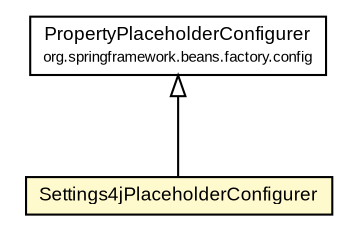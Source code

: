 #!/usr/local/bin/dot
#
# Class diagram 
# Generated by UmlGraph version 4.6 (http://www.spinellis.gr/sw/umlgraph)
#

digraph G {
	edge [fontname="arial",fontsize=10,labelfontname="arial",labelfontsize=10];
	node [fontname="arial",fontsize=10,shape=plaintext];
	// org.settings4j.helper.spring.Settings4jPlaceholderConfigurer
	c2405 [label=<<table border="0" cellborder="1" cellspacing="0" cellpadding="2" port="p" bgcolor="lemonChiffon" href="./Settings4jPlaceholderConfigurer.html">
		<tr><td><table border="0" cellspacing="0" cellpadding="1">
			<tr><td> Settings4jPlaceholderConfigurer </td></tr>
		</table></td></tr>
		</table>>, fontname="arial", fontcolor="black", fontsize=9.0];
	//org.settings4j.helper.spring.Settings4jPlaceholderConfigurer extends org.springframework.beans.factory.config.PropertyPlaceholderConfigurer
	c2426:p -> c2405:p [dir=back,arrowtail=empty];
	// org.springframework.beans.factory.config.PropertyPlaceholderConfigurer
	c2426 [label=<<table border="0" cellborder="1" cellspacing="0" cellpadding="2" port="p">
		<tr><td><table border="0" cellspacing="0" cellpadding="1">
			<tr><td> PropertyPlaceholderConfigurer </td></tr>
			<tr><td><font point-size="7.0"> org.springframework.beans.factory.config </font></td></tr>
		</table></td></tr>
		</table>>, fontname="arial", fontcolor="black", fontsize=9.0];
}

